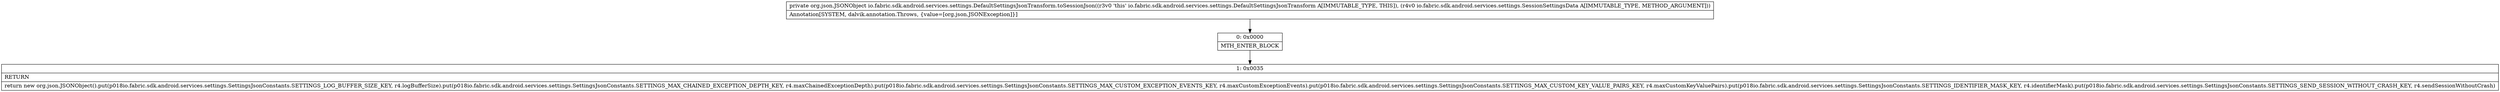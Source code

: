 digraph "CFG forio.fabric.sdk.android.services.settings.DefaultSettingsJsonTransform.toSessionJson(Lio\/fabric\/sdk\/android\/services\/settings\/SessionSettingsData;)Lorg\/json\/JSONObject;" {
Node_0 [shape=record,label="{0\:\ 0x0000|MTH_ENTER_BLOCK\l}"];
Node_1 [shape=record,label="{1\:\ 0x0035|RETURN\l|return new org.json.JSONObject().put(p018io.fabric.sdk.android.services.settings.SettingsJsonConstants.SETTINGS_LOG_BUFFER_SIZE_KEY, r4.logBufferSize).put(p018io.fabric.sdk.android.services.settings.SettingsJsonConstants.SETTINGS_MAX_CHAINED_EXCEPTION_DEPTH_KEY, r4.maxChainedExceptionDepth).put(p018io.fabric.sdk.android.services.settings.SettingsJsonConstants.SETTINGS_MAX_CUSTOM_EXCEPTION_EVENTS_KEY, r4.maxCustomExceptionEvents).put(p018io.fabric.sdk.android.services.settings.SettingsJsonConstants.SETTINGS_MAX_CUSTOM_KEY_VALUE_PAIRS_KEY, r4.maxCustomKeyValuePairs).put(p018io.fabric.sdk.android.services.settings.SettingsJsonConstants.SETTINGS_IDENTIFIER_MASK_KEY, r4.identifierMask).put(p018io.fabric.sdk.android.services.settings.SettingsJsonConstants.SETTINGS_SEND_SESSION_WITHOUT_CRASH_KEY, r4.sendSessionWithoutCrash)\l}"];
MethodNode[shape=record,label="{private org.json.JSONObject io.fabric.sdk.android.services.settings.DefaultSettingsJsonTransform.toSessionJson((r3v0 'this' io.fabric.sdk.android.services.settings.DefaultSettingsJsonTransform A[IMMUTABLE_TYPE, THIS]), (r4v0 io.fabric.sdk.android.services.settings.SessionSettingsData A[IMMUTABLE_TYPE, METHOD_ARGUMENT]))  | Annotation[SYSTEM, dalvik.annotation.Throws, \{value=[org.json.JSONException]\}]\l}"];
MethodNode -> Node_0;
Node_0 -> Node_1;
}

